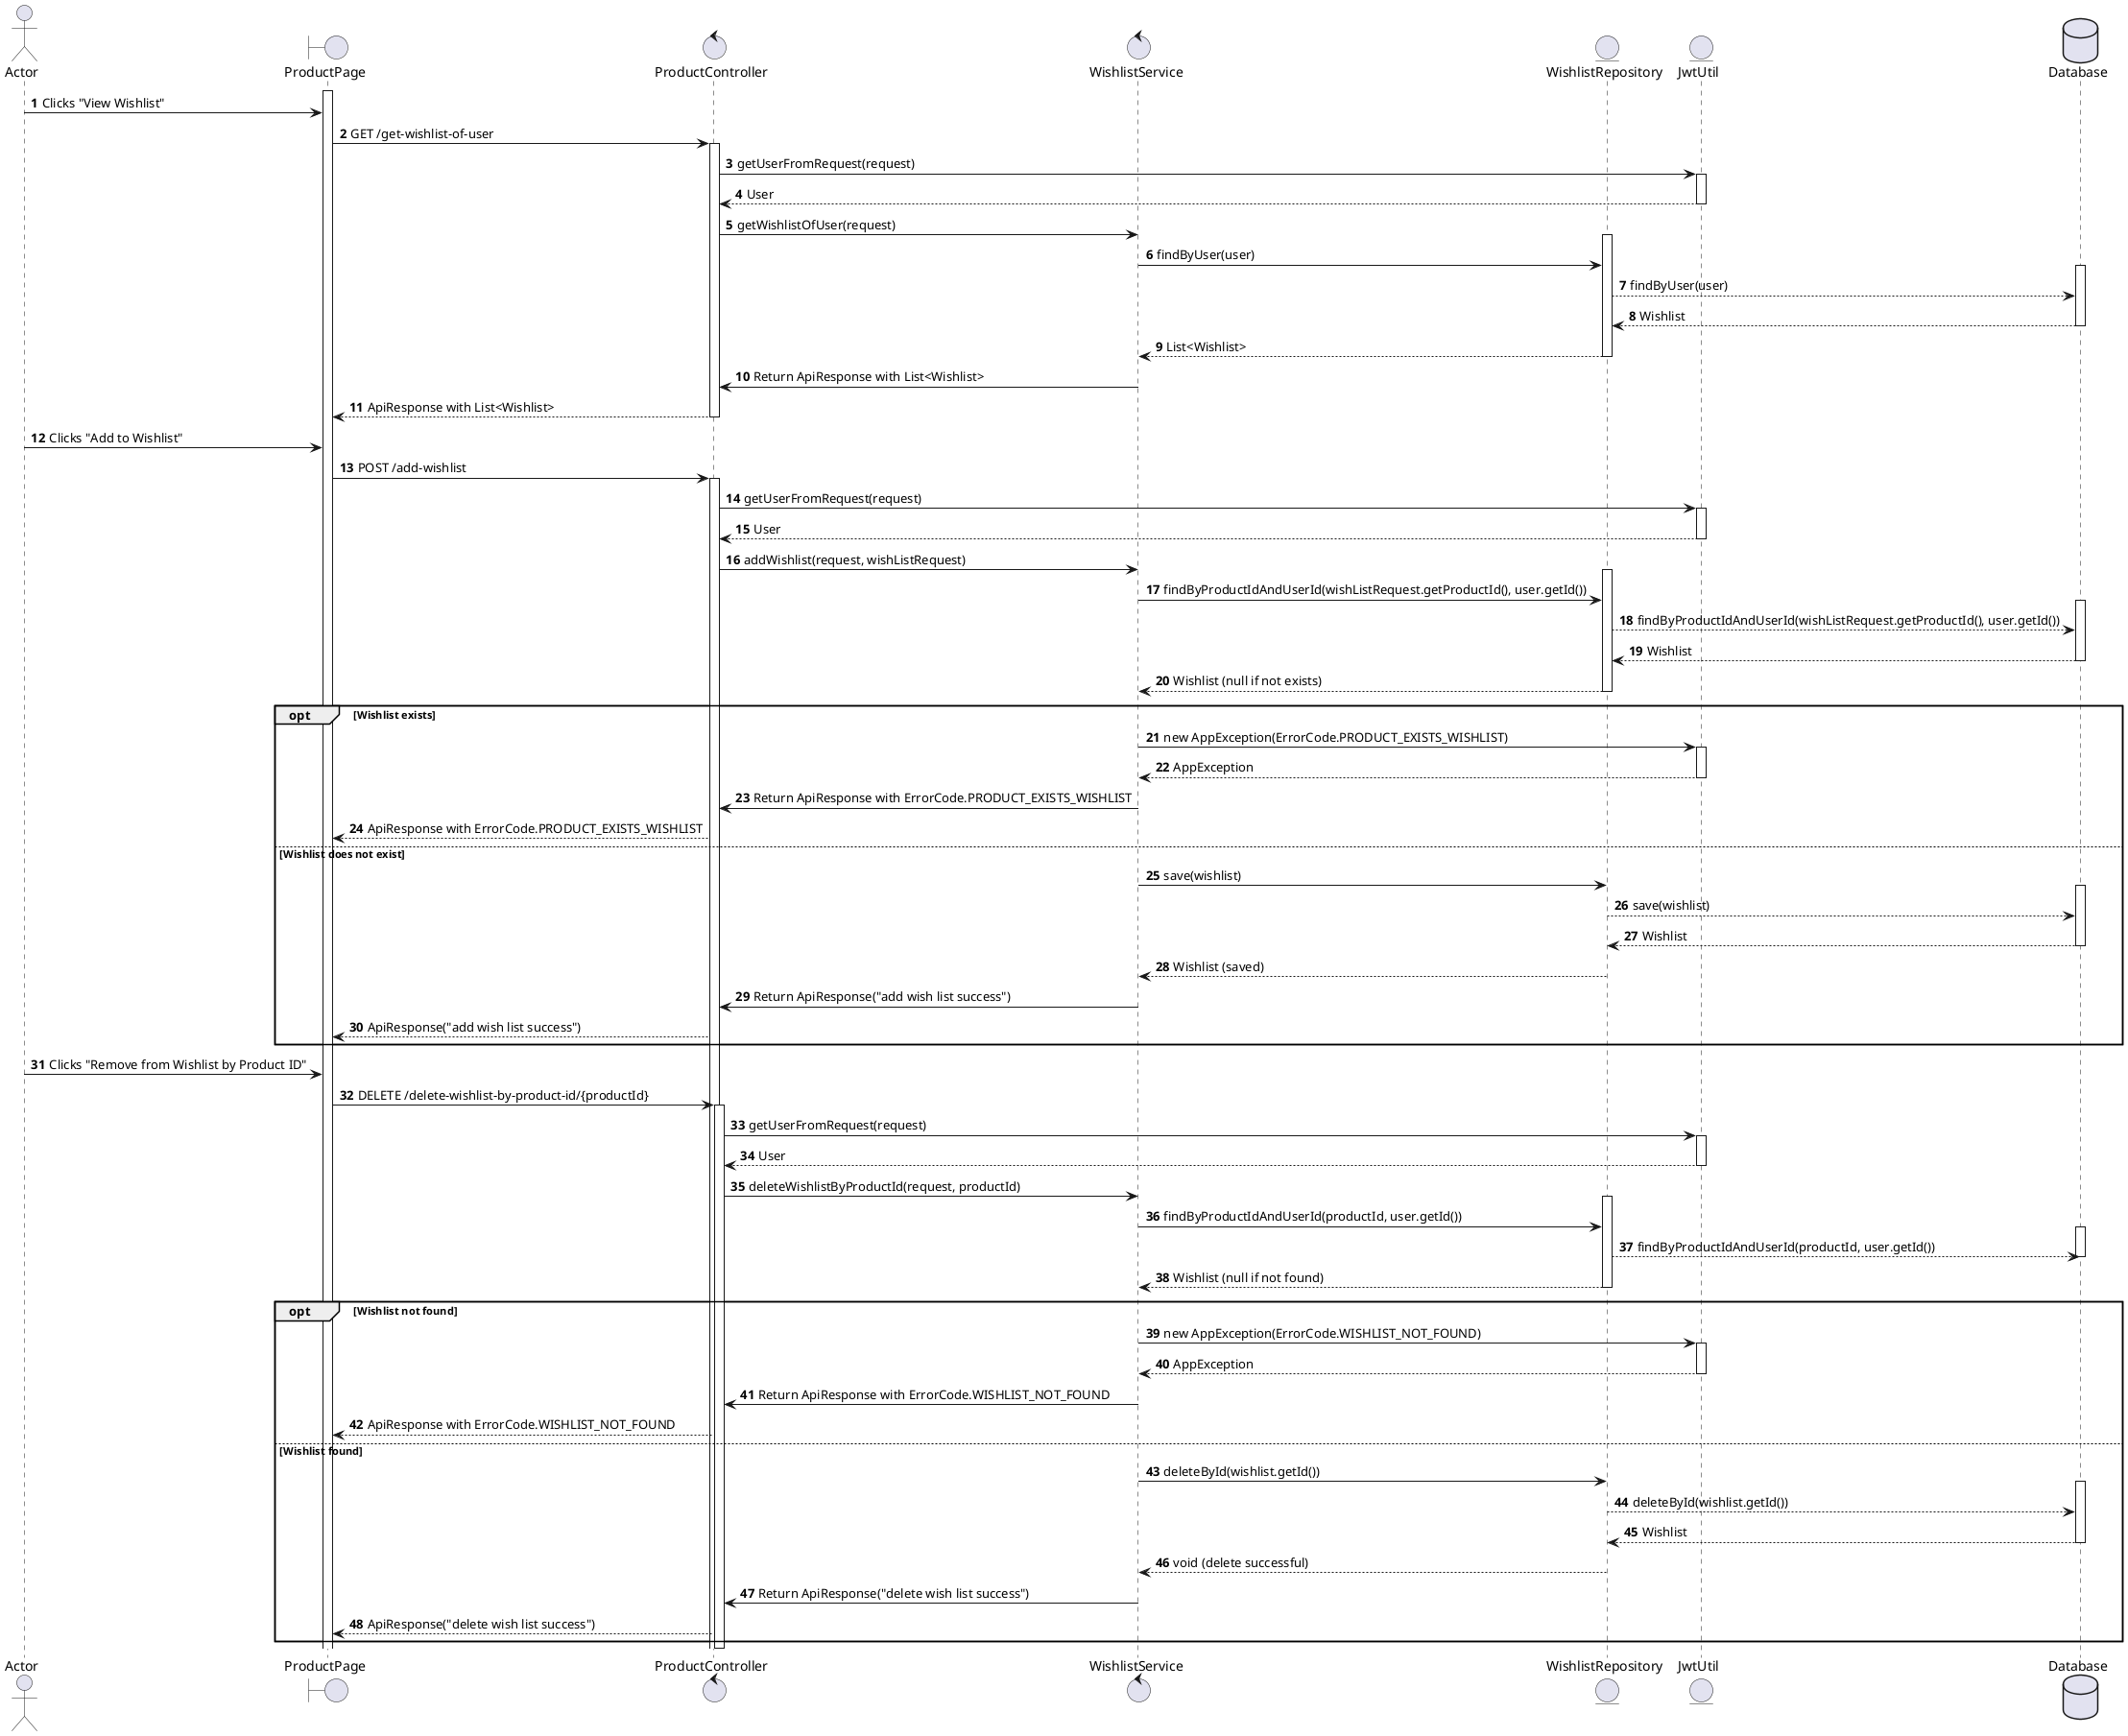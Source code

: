 @startuml
actor User as "Actor"
boundary "ProductPage" as ProductPage


control "ProductController" as ProductController
control "WishlistService" as WishlistService
entity "WishlistRepository" as WishlistRepository
entity "JwtUtil" as JwtUtil
database "Database" as DB
autonumber

activate ProductPage
User -> ProductPage: Clicks "View Wishlist"
ProductPage -> ProductController: GET /get-wishlist-of-user
activate ProductController
ProductController -> JwtUtil: getUserFromRequest(request)
activate JwtUtil
JwtUtil --> ProductController: User
deactivate JwtUtil
ProductController -> WishlistService: getWishlistOfUser(request)
activate WishlistRepository
WishlistService -> WishlistRepository: findByUser(user)
activate DB
WishlistRepository --> DB: findByUser(user)
DB --> WishlistRepository: Wishlist
deactivate DB
WishlistRepository --> WishlistService: List<Wishlist>
deactivate WishlistRepository
WishlistService -> ProductController: Return ApiResponse with List<Wishlist>
ProductController --> ProductPage: ApiResponse with List<Wishlist>
deactivate ProductController

User -> ProductPage: Clicks "Add to Wishlist"
ProductPage -> ProductController: POST /add-wishlist
activate ProductController
ProductController -> JwtUtil: getUserFromRequest(request)
activate JwtUtil
JwtUtil --> ProductController: User
deactivate JwtUtil
ProductController -> WishlistService: addWishlist(request, wishListRequest)
activate WishlistRepository
WishlistService -> WishlistRepository: findByProductIdAndUserId(wishListRequest.getProductId(), user.getId())
activate DB
WishlistRepository --> DB: findByProductIdAndUserId(wishListRequest.getProductId(), user.getId())
DB --> WishlistRepository: Wishlist
deactivate DB
WishlistRepository --> WishlistService: Wishlist (null if not exists)
deactivate WishlistRepository
opt Wishlist exists
    WishlistService -> JwtUtil: new AppException(ErrorCode.PRODUCT_EXISTS_WISHLIST)
    activate JwtUtil
    JwtUtil --> WishlistService: AppException
    deactivate JwtUtil
    WishlistService -> ProductController: Return ApiResponse with ErrorCode.PRODUCT_EXISTS_WISHLIST
    ProductController --> ProductPage: ApiResponse with ErrorCode.PRODUCT_EXISTS_WISHLIST
else Wishlist does not exist
    WishlistService -> WishlistRepository: save(wishlist)
    activate DB
    WishlistRepository --> DB: save(wishlist)
    DB --> WishlistRepository: Wishlist
    deactivate DB
    WishlistRepository --> WishlistService: Wishlist (saved)
    WishlistService -> ProductController: Return ApiResponse("add wish list success")
    ProductController --> ProductPage: ApiResponse("add wish list success")
end

User -> ProductPage: Clicks "Remove from Wishlist by Product ID"
ProductPage -> ProductController: DELETE /delete-wishlist-by-product-id/{productId}
activate ProductController
ProductController -> JwtUtil: getUserFromRequest(request)
activate JwtUtil
JwtUtil --> ProductController: User
deactivate JwtUtil
ProductController -> WishlistService: deleteWishlistByProductId(request, productId)
activate WishlistRepository
WishlistService -> WishlistRepository: findByProductIdAndUserId(productId, user.getId())
activate DB
WishlistRepository --> DB: findByProductIdAndUserId(productId, user.getId())
deactivate DB
WishlistRepository --> WishlistService: Wishlist (null if not found)
deactivate WishlistRepository
opt Wishlist not found
    WishlistService -> JwtUtil: new AppException(ErrorCode.WISHLIST_NOT_FOUND)
    activate JwtUtil
    JwtUtil --> WishlistService: AppException
    deactivate JwtUtil
    WishlistService -> ProductController: Return ApiResponse with ErrorCode.WISHLIST_NOT_FOUND
    ProductController --> ProductPage: ApiResponse with ErrorCode.WISHLIST_NOT_FOUND
else Wishlist found
    WishlistService -> WishlistRepository: deleteById(wishlist.getId())
    activate DB
    WishlistRepository --> DB: deleteById(wishlist.getId())
    DB --> WishlistRepository: Wishlist
    deactivate DB
    WishlistRepository --> WishlistService: void (delete successful)
    WishlistService -> ProductController: Return ApiResponse("delete wish list success")
    ProductController --> ProductPage: ApiResponse("delete wish list success")
end

deactivate ProductController

@enduml
